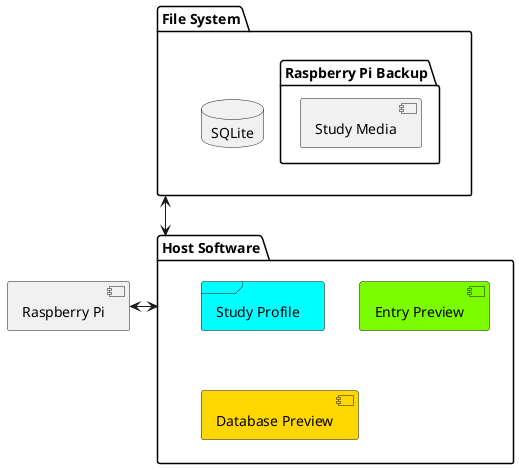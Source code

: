@startuml
package "Host Software"  {
	frame "Study Profile" #AQUA
	[Entry Preview] #LAWNGREEN
	[Database Preview] #GOLD
	
}
package "File System" {
	database SQLite
	folder "Raspberry Pi Backup" {
		[Study Media]
	}
}
[Raspberry Pi]
"Host Software" <-left-> "Raspberry Pi"
"Host Software" <-up-> "File System"
@enduml
